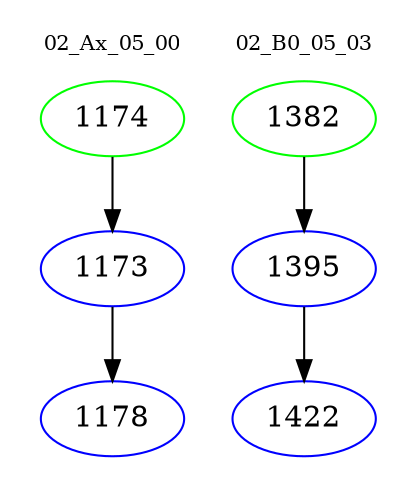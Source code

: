 digraph{
subgraph cluster_0 {
color = white
label = "02_Ax_05_00";
fontsize=10;
T0_1174 [label="1174", color="green"]
T0_1174 -> T0_1173 [color="black"]
T0_1173 [label="1173", color="blue"]
T0_1173 -> T0_1178 [color="black"]
T0_1178 [label="1178", color="blue"]
}
subgraph cluster_1 {
color = white
label = "02_B0_05_03";
fontsize=10;
T1_1382 [label="1382", color="green"]
T1_1382 -> T1_1395 [color="black"]
T1_1395 [label="1395", color="blue"]
T1_1395 -> T1_1422 [color="black"]
T1_1422 [label="1422", color="blue"]
}
}
